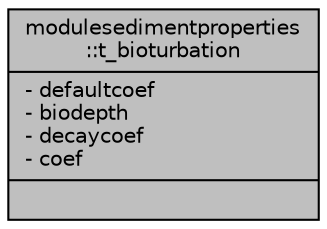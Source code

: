 digraph "modulesedimentproperties::t_bioturbation"
{
 // LATEX_PDF_SIZE
  edge [fontname="Helvetica",fontsize="10",labelfontname="Helvetica",labelfontsize="10"];
  node [fontname="Helvetica",fontsize="10",shape=record];
  Node1 [label="{modulesedimentproperties\l::t_bioturbation\n|- defaultcoef\l- biodepth\l- decaycoef\l- coef\l|}",height=0.2,width=0.4,color="black", fillcolor="grey75", style="filled", fontcolor="black",tooltip=" "];
}
